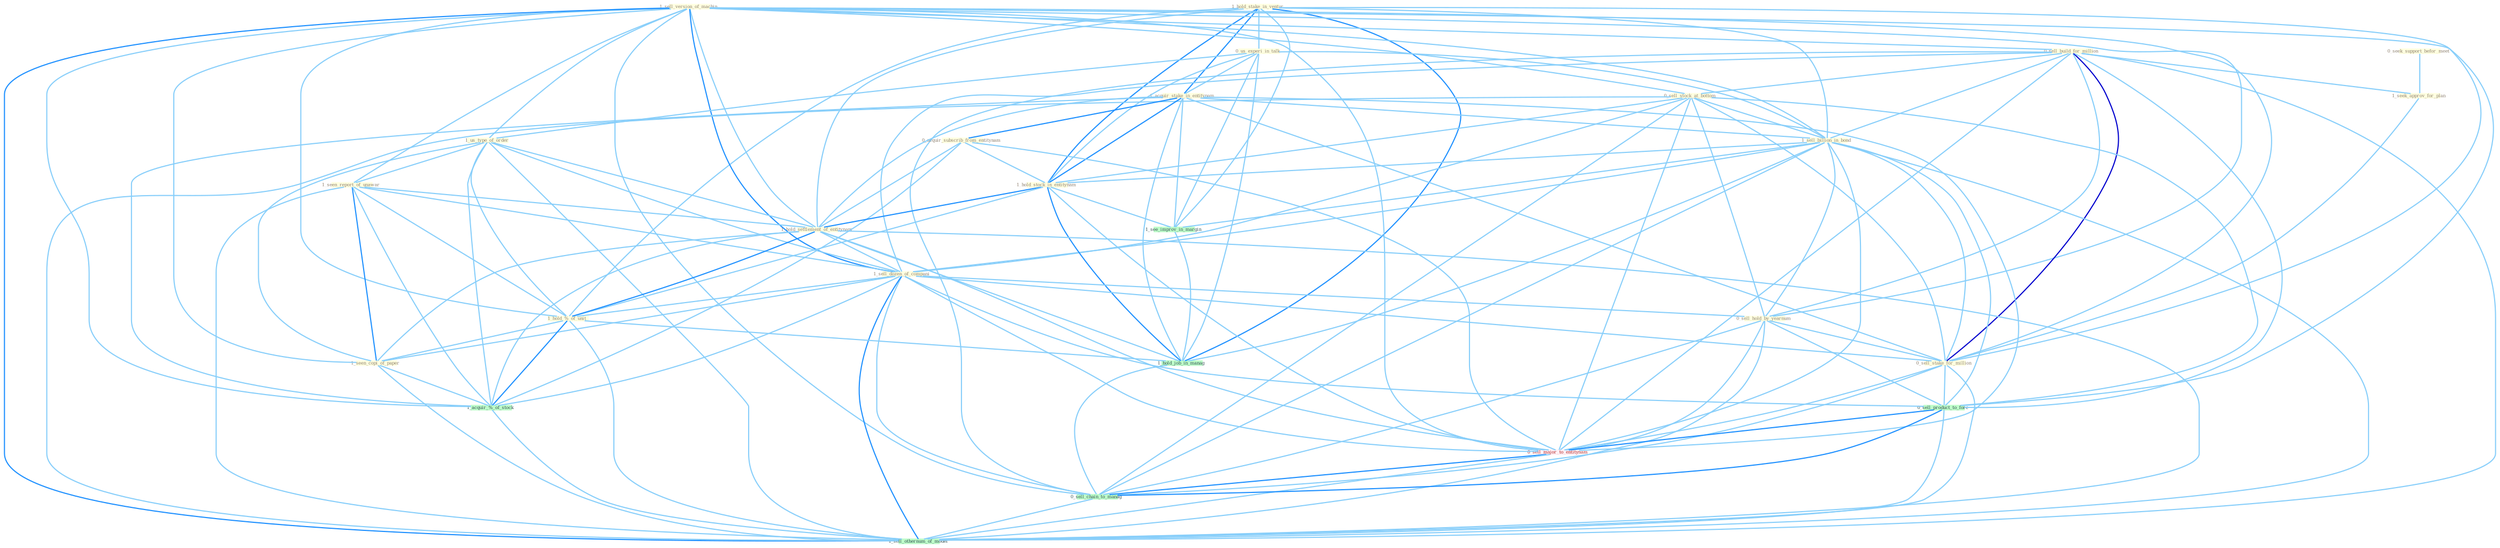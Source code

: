 Graph G{ 
    node
    [shape=polygon,style=filled,width=.5,height=.06,color="#BDFCC9",fixedsize=true,fontsize=4,
    fontcolor="#2f4f4f"];
    {node
    [color="#ffffe0", fontcolor="#8b7d6b"] "1_hold_stake_in_ventur " "1_sell_version_of_machin " "0_sell_build_for_million " "0_us_experi_in_talk " "0_seek_support_befor_meet " "0_sell_stock_at_bottom " "1_acquir_stake_in_entitynam " "1_seek_approv_for_plan " "0_acquir_subscrib_from_entitynam " "1_sell_billion_in_bond " "1_hold_stock_in_entitynam " "1_us_type_of_order " "1_seen_report_of_unawar " "1_hold_settlement_of_entitynam " "1_sell_dozen_of_compani " "0_sell_hold_by_yearnum " "0_sell_stake_for_million " "1_hold_%_of_unit " "1_seen_copi_of_paper "}
{node [color="#fff0f5", fontcolor="#b22222"] "0_sell_major_to_entitynam "}
edge [color="#B0E2FF"];

	"1_hold_stake_in_ventur " -- "0_us_experi_in_talk " [w="1", color="#87cefa" ];
	"1_hold_stake_in_ventur " -- "1_acquir_stake_in_entitynam " [w="2", color="#1e90ff" , len=0.8];
	"1_hold_stake_in_ventur " -- "1_sell_billion_in_bond " [w="1", color="#87cefa" ];
	"1_hold_stake_in_ventur " -- "1_hold_stock_in_entitynam " [w="2", color="#1e90ff" , len=0.8];
	"1_hold_stake_in_ventur " -- "1_hold_settlement_of_entitynam " [w="1", color="#87cefa" ];
	"1_hold_stake_in_ventur " -- "0_sell_stake_for_million " [w="1", color="#87cefa" ];
	"1_hold_stake_in_ventur " -- "1_hold_%_of_unit " [w="1", color="#87cefa" ];
	"1_hold_stake_in_ventur " -- "1_see_improv_in_margin " [w="1", color="#87cefa" ];
	"1_hold_stake_in_ventur " -- "1_hold_job_in_manag " [w="2", color="#1e90ff" , len=0.8];
	"1_sell_version_of_machin " -- "0_sell_build_for_million " [w="1", color="#87cefa" ];
	"1_sell_version_of_machin " -- "0_sell_stock_at_bottom " [w="1", color="#87cefa" ];
	"1_sell_version_of_machin " -- "1_sell_billion_in_bond " [w="1", color="#87cefa" ];
	"1_sell_version_of_machin " -- "1_us_type_of_order " [w="1", color="#87cefa" ];
	"1_sell_version_of_machin " -- "1_seen_report_of_unawar " [w="1", color="#87cefa" ];
	"1_sell_version_of_machin " -- "1_hold_settlement_of_entitynam " [w="1", color="#87cefa" ];
	"1_sell_version_of_machin " -- "1_sell_dozen_of_compani " [w="2", color="#1e90ff" , len=0.8];
	"1_sell_version_of_machin " -- "0_sell_hold_by_yearnum " [w="1", color="#87cefa" ];
	"1_sell_version_of_machin " -- "0_sell_stake_for_million " [w="1", color="#87cefa" ];
	"1_sell_version_of_machin " -- "1_hold_%_of_unit " [w="1", color="#87cefa" ];
	"1_sell_version_of_machin " -- "1_seen_copi_of_paper " [w="1", color="#87cefa" ];
	"1_sell_version_of_machin " -- "1_acquir_%_of_stock " [w="1", color="#87cefa" ];
	"1_sell_version_of_machin " -- "0_sell_product_to_forc " [w="1", color="#87cefa" ];
	"1_sell_version_of_machin " -- "0_sell_major_to_entitynam " [w="1", color="#87cefa" ];
	"1_sell_version_of_machin " -- "0_sell_chain_to_manag " [w="1", color="#87cefa" ];
	"1_sell_version_of_machin " -- "1_sell_othernum_of_model " [w="2", color="#1e90ff" , len=0.8];
	"0_sell_build_for_million " -- "0_sell_stock_at_bottom " [w="1", color="#87cefa" ];
	"0_sell_build_for_million " -- "1_seek_approv_for_plan " [w="1", color="#87cefa" ];
	"0_sell_build_for_million " -- "1_sell_billion_in_bond " [w="1", color="#87cefa" ];
	"0_sell_build_for_million " -- "1_sell_dozen_of_compani " [w="1", color="#87cefa" ];
	"0_sell_build_for_million " -- "0_sell_hold_by_yearnum " [w="1", color="#87cefa" ];
	"0_sell_build_for_million " -- "0_sell_stake_for_million " [w="3", color="#0000cd" , len=0.6];
	"0_sell_build_for_million " -- "0_sell_product_to_forc " [w="1", color="#87cefa" ];
	"0_sell_build_for_million " -- "0_sell_major_to_entitynam " [w="1", color="#87cefa" ];
	"0_sell_build_for_million " -- "0_sell_chain_to_manag " [w="1", color="#87cefa" ];
	"0_sell_build_for_million " -- "1_sell_othernum_of_model " [w="1", color="#87cefa" ];
	"0_us_experi_in_talk " -- "1_acquir_stake_in_entitynam " [w="1", color="#87cefa" ];
	"0_us_experi_in_talk " -- "1_sell_billion_in_bond " [w="1", color="#87cefa" ];
	"0_us_experi_in_talk " -- "1_hold_stock_in_entitynam " [w="1", color="#87cefa" ];
	"0_us_experi_in_talk " -- "1_us_type_of_order " [w="1", color="#87cefa" ];
	"0_us_experi_in_talk " -- "1_see_improv_in_margin " [w="1", color="#87cefa" ];
	"0_us_experi_in_talk " -- "1_hold_job_in_manag " [w="1", color="#87cefa" ];
	"0_seek_support_befor_meet " -- "1_seek_approv_for_plan " [w="1", color="#87cefa" ];
	"0_sell_stock_at_bottom " -- "1_sell_billion_in_bond " [w="1", color="#87cefa" ];
	"0_sell_stock_at_bottom " -- "1_hold_stock_in_entitynam " [w="1", color="#87cefa" ];
	"0_sell_stock_at_bottom " -- "1_sell_dozen_of_compani " [w="1", color="#87cefa" ];
	"0_sell_stock_at_bottom " -- "0_sell_hold_by_yearnum " [w="1", color="#87cefa" ];
	"0_sell_stock_at_bottom " -- "0_sell_stake_for_million " [w="1", color="#87cefa" ];
	"0_sell_stock_at_bottom " -- "0_sell_product_to_forc " [w="1", color="#87cefa" ];
	"0_sell_stock_at_bottom " -- "0_sell_major_to_entitynam " [w="1", color="#87cefa" ];
	"0_sell_stock_at_bottom " -- "0_sell_chain_to_manag " [w="1", color="#87cefa" ];
	"0_sell_stock_at_bottom " -- "1_sell_othernum_of_model " [w="1", color="#87cefa" ];
	"1_acquir_stake_in_entitynam " -- "0_acquir_subscrib_from_entitynam " [w="2", color="#1e90ff" , len=0.8];
	"1_acquir_stake_in_entitynam " -- "1_sell_billion_in_bond " [w="1", color="#87cefa" ];
	"1_acquir_stake_in_entitynam " -- "1_hold_stock_in_entitynam " [w="2", color="#1e90ff" , len=0.8];
	"1_acquir_stake_in_entitynam " -- "1_hold_settlement_of_entitynam " [w="1", color="#87cefa" ];
	"1_acquir_stake_in_entitynam " -- "0_sell_stake_for_million " [w="1", color="#87cefa" ];
	"1_acquir_stake_in_entitynam " -- "1_see_improv_in_margin " [w="1", color="#87cefa" ];
	"1_acquir_stake_in_entitynam " -- "1_acquir_%_of_stock " [w="1", color="#87cefa" ];
	"1_acquir_stake_in_entitynam " -- "1_hold_job_in_manag " [w="1", color="#87cefa" ];
	"1_acquir_stake_in_entitynam " -- "0_sell_major_to_entitynam " [w="1", color="#87cefa" ];
	"1_seek_approv_for_plan " -- "0_sell_stake_for_million " [w="1", color="#87cefa" ];
	"0_acquir_subscrib_from_entitynam " -- "1_hold_stock_in_entitynam " [w="1", color="#87cefa" ];
	"0_acquir_subscrib_from_entitynam " -- "1_hold_settlement_of_entitynam " [w="1", color="#87cefa" ];
	"0_acquir_subscrib_from_entitynam " -- "1_acquir_%_of_stock " [w="1", color="#87cefa" ];
	"0_acquir_subscrib_from_entitynam " -- "0_sell_major_to_entitynam " [w="1", color="#87cefa" ];
	"1_sell_billion_in_bond " -- "1_hold_stock_in_entitynam " [w="1", color="#87cefa" ];
	"1_sell_billion_in_bond " -- "1_sell_dozen_of_compani " [w="1", color="#87cefa" ];
	"1_sell_billion_in_bond " -- "0_sell_hold_by_yearnum " [w="1", color="#87cefa" ];
	"1_sell_billion_in_bond " -- "0_sell_stake_for_million " [w="1", color="#87cefa" ];
	"1_sell_billion_in_bond " -- "1_see_improv_in_margin " [w="1", color="#87cefa" ];
	"1_sell_billion_in_bond " -- "1_hold_job_in_manag " [w="1", color="#87cefa" ];
	"1_sell_billion_in_bond " -- "0_sell_product_to_forc " [w="1", color="#87cefa" ];
	"1_sell_billion_in_bond " -- "0_sell_major_to_entitynam " [w="1", color="#87cefa" ];
	"1_sell_billion_in_bond " -- "0_sell_chain_to_manag " [w="1", color="#87cefa" ];
	"1_sell_billion_in_bond " -- "1_sell_othernum_of_model " [w="1", color="#87cefa" ];
	"1_hold_stock_in_entitynam " -- "1_hold_settlement_of_entitynam " [w="2", color="#1e90ff" , len=0.8];
	"1_hold_stock_in_entitynam " -- "1_hold_%_of_unit " [w="1", color="#87cefa" ];
	"1_hold_stock_in_entitynam " -- "1_see_improv_in_margin " [w="1", color="#87cefa" ];
	"1_hold_stock_in_entitynam " -- "1_hold_job_in_manag " [w="2", color="#1e90ff" , len=0.8];
	"1_hold_stock_in_entitynam " -- "0_sell_major_to_entitynam " [w="1", color="#87cefa" ];
	"1_us_type_of_order " -- "1_seen_report_of_unawar " [w="1", color="#87cefa" ];
	"1_us_type_of_order " -- "1_hold_settlement_of_entitynam " [w="1", color="#87cefa" ];
	"1_us_type_of_order " -- "1_sell_dozen_of_compani " [w="1", color="#87cefa" ];
	"1_us_type_of_order " -- "1_hold_%_of_unit " [w="1", color="#87cefa" ];
	"1_us_type_of_order " -- "1_seen_copi_of_paper " [w="1", color="#87cefa" ];
	"1_us_type_of_order " -- "1_acquir_%_of_stock " [w="1", color="#87cefa" ];
	"1_us_type_of_order " -- "1_sell_othernum_of_model " [w="1", color="#87cefa" ];
	"1_seen_report_of_unawar " -- "1_hold_settlement_of_entitynam " [w="1", color="#87cefa" ];
	"1_seen_report_of_unawar " -- "1_sell_dozen_of_compani " [w="1", color="#87cefa" ];
	"1_seen_report_of_unawar " -- "1_hold_%_of_unit " [w="1", color="#87cefa" ];
	"1_seen_report_of_unawar " -- "1_seen_copi_of_paper " [w="2", color="#1e90ff" , len=0.8];
	"1_seen_report_of_unawar " -- "1_acquir_%_of_stock " [w="1", color="#87cefa" ];
	"1_seen_report_of_unawar " -- "1_sell_othernum_of_model " [w="1", color="#87cefa" ];
	"1_hold_settlement_of_entitynam " -- "1_sell_dozen_of_compani " [w="1", color="#87cefa" ];
	"1_hold_settlement_of_entitynam " -- "1_hold_%_of_unit " [w="2", color="#1e90ff" , len=0.8];
	"1_hold_settlement_of_entitynam " -- "1_seen_copi_of_paper " [w="1", color="#87cefa" ];
	"1_hold_settlement_of_entitynam " -- "1_acquir_%_of_stock " [w="1", color="#87cefa" ];
	"1_hold_settlement_of_entitynam " -- "1_hold_job_in_manag " [w="1", color="#87cefa" ];
	"1_hold_settlement_of_entitynam " -- "0_sell_major_to_entitynam " [w="1", color="#87cefa" ];
	"1_hold_settlement_of_entitynam " -- "1_sell_othernum_of_model " [w="1", color="#87cefa" ];
	"1_sell_dozen_of_compani " -- "0_sell_hold_by_yearnum " [w="1", color="#87cefa" ];
	"1_sell_dozen_of_compani " -- "0_sell_stake_for_million " [w="1", color="#87cefa" ];
	"1_sell_dozen_of_compani " -- "1_hold_%_of_unit " [w="1", color="#87cefa" ];
	"1_sell_dozen_of_compani " -- "1_seen_copi_of_paper " [w="1", color="#87cefa" ];
	"1_sell_dozen_of_compani " -- "1_acquir_%_of_stock " [w="1", color="#87cefa" ];
	"1_sell_dozen_of_compani " -- "0_sell_product_to_forc " [w="1", color="#87cefa" ];
	"1_sell_dozen_of_compani " -- "0_sell_major_to_entitynam " [w="1", color="#87cefa" ];
	"1_sell_dozen_of_compani " -- "0_sell_chain_to_manag " [w="1", color="#87cefa" ];
	"1_sell_dozen_of_compani " -- "1_sell_othernum_of_model " [w="2", color="#1e90ff" , len=0.8];
	"0_sell_hold_by_yearnum " -- "0_sell_stake_for_million " [w="1", color="#87cefa" ];
	"0_sell_hold_by_yearnum " -- "0_sell_product_to_forc " [w="1", color="#87cefa" ];
	"0_sell_hold_by_yearnum " -- "0_sell_major_to_entitynam " [w="1", color="#87cefa" ];
	"0_sell_hold_by_yearnum " -- "0_sell_chain_to_manag " [w="1", color="#87cefa" ];
	"0_sell_hold_by_yearnum " -- "1_sell_othernum_of_model " [w="1", color="#87cefa" ];
	"0_sell_stake_for_million " -- "0_sell_product_to_forc " [w="1", color="#87cefa" ];
	"0_sell_stake_for_million " -- "0_sell_major_to_entitynam " [w="1", color="#87cefa" ];
	"0_sell_stake_for_million " -- "0_sell_chain_to_manag " [w="1", color="#87cefa" ];
	"0_sell_stake_for_million " -- "1_sell_othernum_of_model " [w="1", color="#87cefa" ];
	"1_hold_%_of_unit " -- "1_seen_copi_of_paper " [w="1", color="#87cefa" ];
	"1_hold_%_of_unit " -- "1_acquir_%_of_stock " [w="2", color="#1e90ff" , len=0.8];
	"1_hold_%_of_unit " -- "1_hold_job_in_manag " [w="1", color="#87cefa" ];
	"1_hold_%_of_unit " -- "1_sell_othernum_of_model " [w="1", color="#87cefa" ];
	"1_seen_copi_of_paper " -- "1_acquir_%_of_stock " [w="1", color="#87cefa" ];
	"1_seen_copi_of_paper " -- "1_sell_othernum_of_model " [w="1", color="#87cefa" ];
	"1_see_improv_in_margin " -- "1_hold_job_in_manag " [w="1", color="#87cefa" ];
	"1_acquir_%_of_stock " -- "1_sell_othernum_of_model " [w="1", color="#87cefa" ];
	"1_hold_job_in_manag " -- "0_sell_chain_to_manag " [w="1", color="#87cefa" ];
	"0_sell_product_to_forc " -- "0_sell_major_to_entitynam " [w="2", color="#1e90ff" , len=0.8];
	"0_sell_product_to_forc " -- "0_sell_chain_to_manag " [w="2", color="#1e90ff" , len=0.8];
	"0_sell_product_to_forc " -- "1_sell_othernum_of_model " [w="1", color="#87cefa" ];
	"0_sell_major_to_entitynam " -- "0_sell_chain_to_manag " [w="2", color="#1e90ff" , len=0.8];
	"0_sell_major_to_entitynam " -- "1_sell_othernum_of_model " [w="1", color="#87cefa" ];
	"0_sell_chain_to_manag " -- "1_sell_othernum_of_model " [w="1", color="#87cefa" ];
}